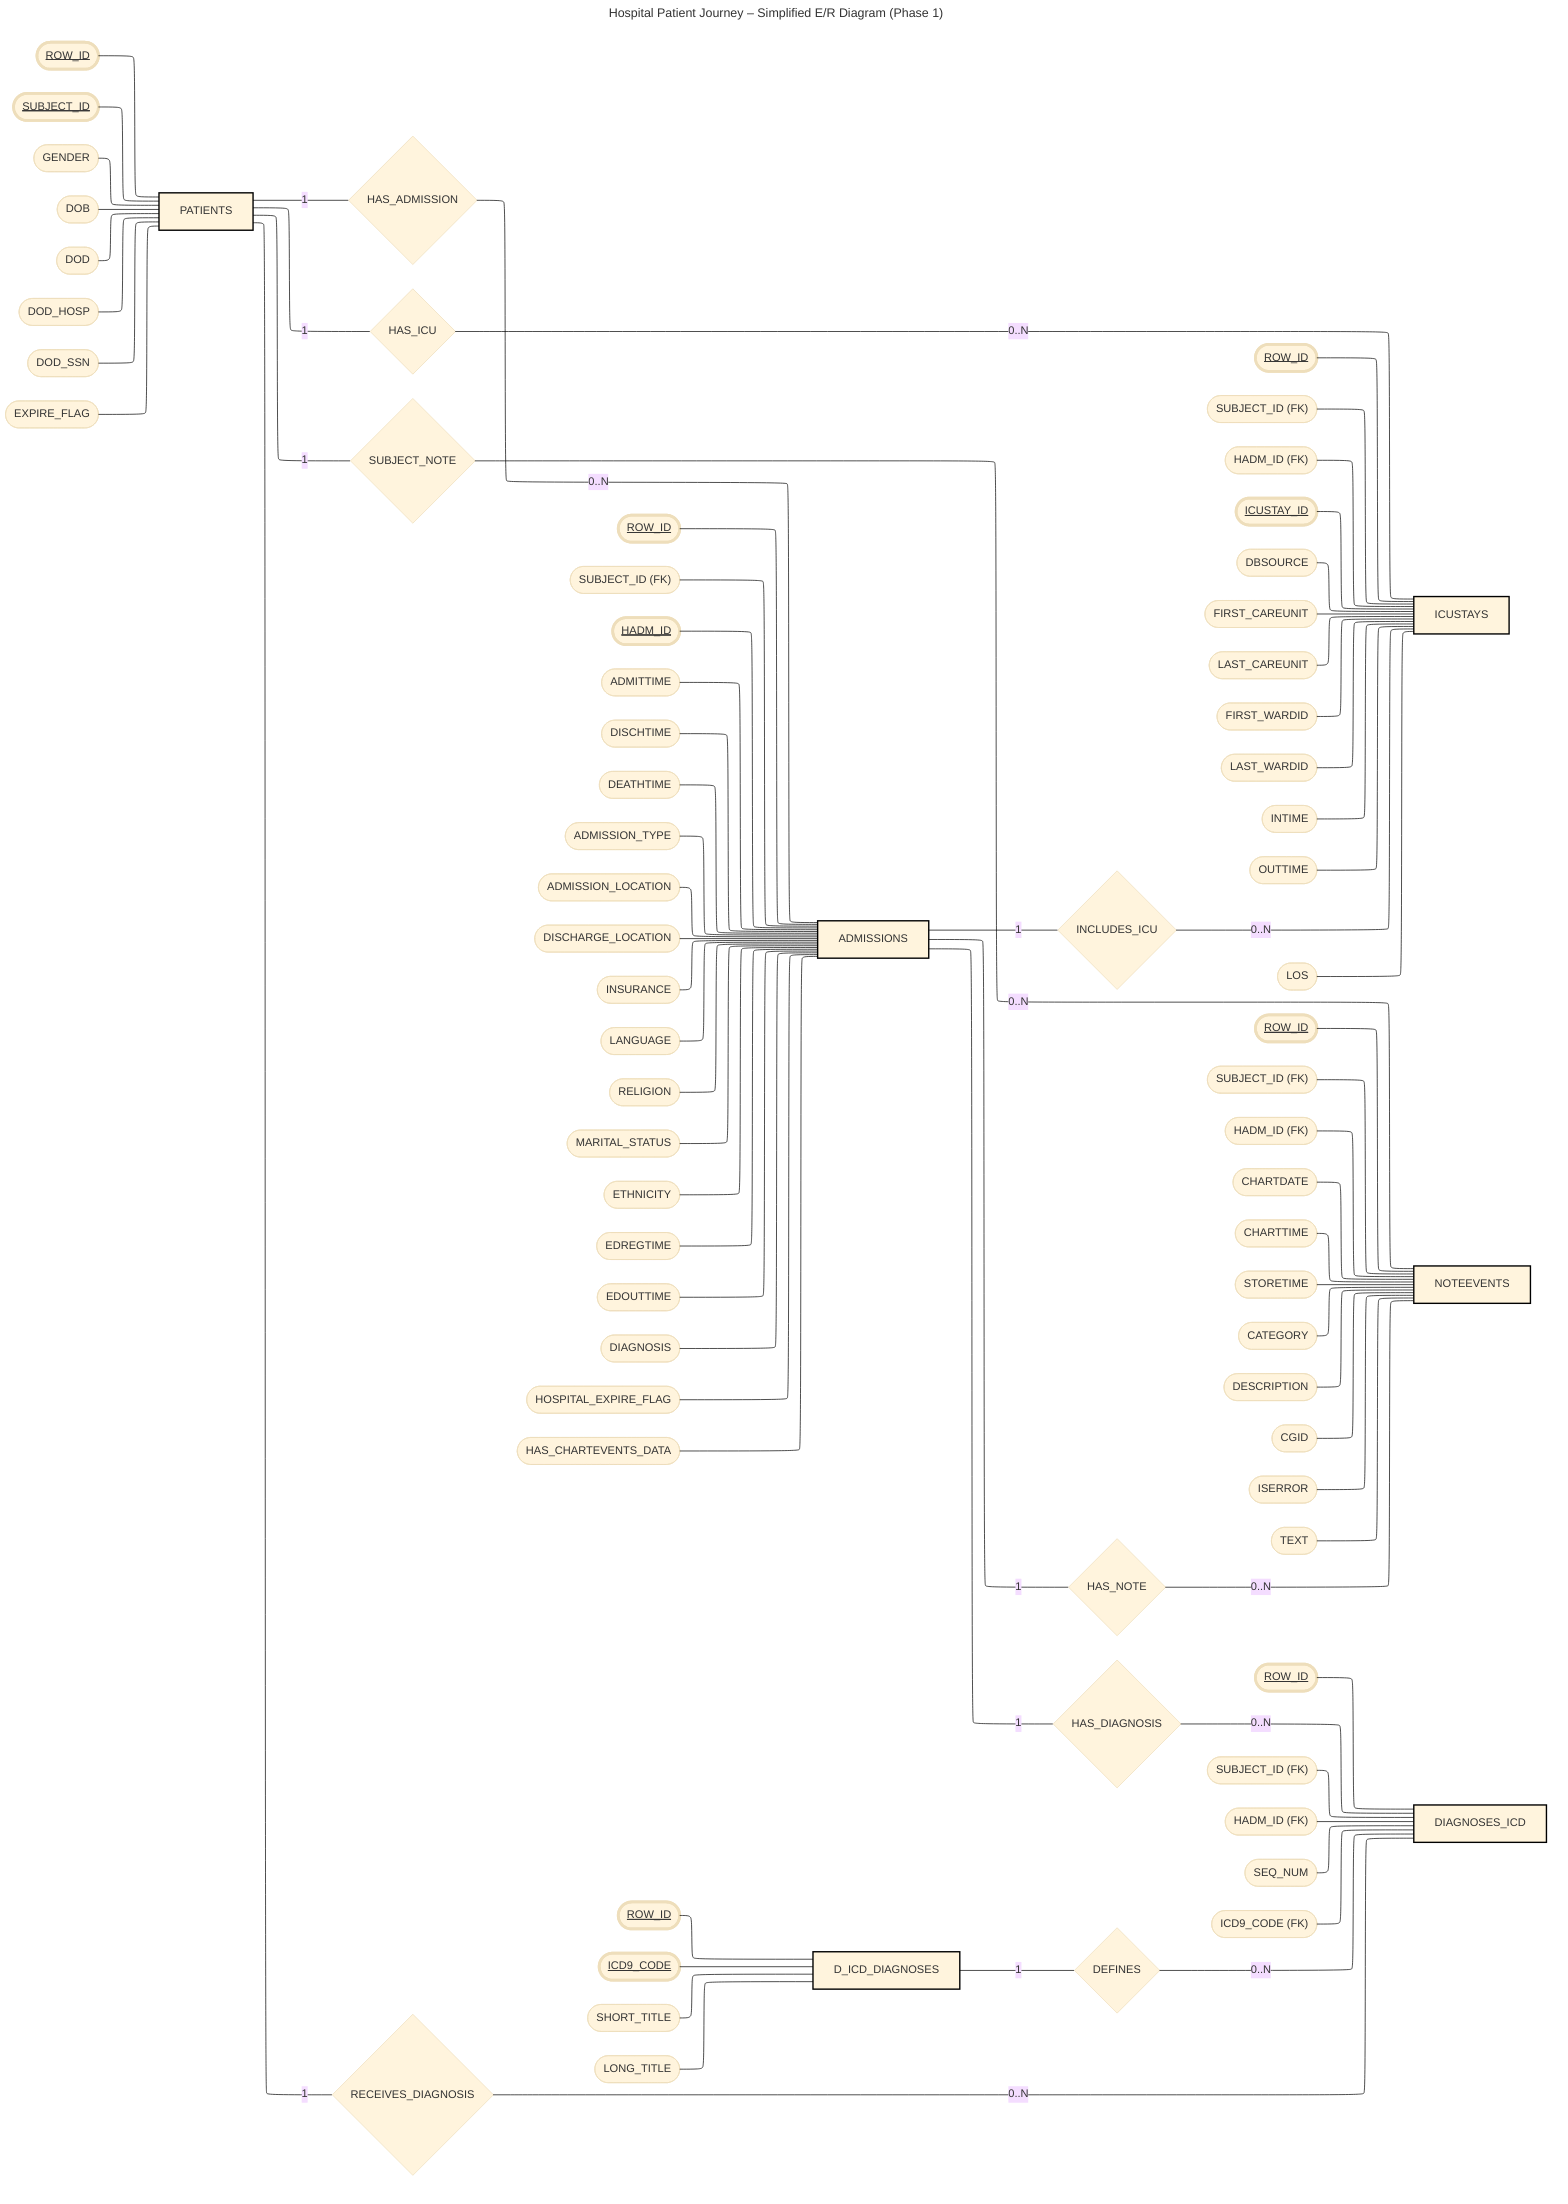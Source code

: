 ---
title: Hospital Patient Journey – Simplified E/R Diagram (Phase 1)
config:
  flowchart:
    layout: LR
    nodeSpacing: 28
    rankSpacing: 24
  layout: elk
---
%%{init: {'theme': 'base', 'themeVariables': { 'background': '#ffffff' }}}%%
flowchart LR
classDef strong stroke:#000,stroke-width:2px
classDef key stroke-width:4px,text-decoration:underline

PAT_ROW(["ROW_ID"]):::key --- PAT["PATIENTS"]:::strong
PAT_ID(["<u>SUBJECT_ID</u>"]):::key --- PAT
PAT_GENDER(["GENDER"]) --- PAT
PAT_DOB(["DOB"]) --- PAT
PAT_DOD(["DOD"]) --- PAT
PAT_DOD_HOSP(["DOD_HOSP"]) --- PAT
PAT_DOD_SSN(["DOD_SSN"]) --- PAT
PAT_EXPIRE(["EXPIRE_FLAG"]) --- PAT

ADM_ROW(["ROW_ID"]):::key --- ADM["ADMISSIONS"]:::strong
ADM_SUBJ(["SUBJECT_ID (FK)"]) --- ADM
ADM_ID(["<u>HADM_ID</u>"]):::key --- ADM
ADM_ADMIT(["ADMITTIME"]) --- ADM
ADM_DISCH(["DISCHTIME"]) --- ADM
ADM_DEATH(["DEATHTIME"]) --- ADM
ADM_TYPE(["ADMISSION_TYPE"]) --- ADM
ADM_LOC(["ADMISSION_LOCATION"]) --- ADM
ADM_DISC_LOC(["DISCHARGE_LOCATION"]) --- ADM
ADM_INS(["INSURANCE"]) --- ADM
ADM_LANG(["LANGUAGE"]) --- ADM
ADM_RELIG(["RELIGION"]) --- ADM
ADM_MARITAL(["MARITAL_STATUS"]) --- ADM
ADM_ETHNIC(["ETHNICITY"]) --- ADM
ADM_EDREG(["EDREGTIME"]) --- ADM
ADM_EDOUT(["EDOUTTIME"]) --- ADM
ADM_DIAG(["DIAGNOSIS"]) --- ADM
ADM_HOSP_EXP(["HOSPITAL_EXPIRE_FLAG"]) --- ADM
ADM_CHART(["HAS_CHARTEVENTS_DATA"]) --- ADM

ICU_ROW(["ROW_ID"]):::key --- ICU["ICUSTAYS"]:::strong
ICU_SUBJ(["SUBJECT_ID (FK)"]) --- ICU
ICU_HADM(["HADM_ID (FK)"]) --- ICU
ICU_ID(["<u>ICUSTAY_ID</u>"]):::key --- ICU
ICU_DB(["DBSOURCE"]) --- ICU
ICU_FIRST(["FIRST_CAREUNIT"]) --- ICU
ICU_LAST(["LAST_CAREUNIT"]) --- ICU
ICU_FIRST_WARD(["FIRST_WARDID"]) --- ICU
ICU_LAST_WARD(["LAST_WARDID"]) --- ICU
ICU_IN(["INTIME"]) --- ICU
ICU_OUT(["OUTTIME"]) --- ICU
ICU_LOS(["LOS"]) --- ICU

NOTE_ID(["<u>ROW_ID</u>"]):::key --- NOTE["NOTEEVENTS"]:::strong
NOTE_SUBJ(["SUBJECT_ID (FK)"]) --- NOTE
NOTE_HADM(["HADM_ID (FK)"]) --- NOTE
NOTE_DATE(["CHARTDATE"]) --- NOTE
NOTE_TIME(["CHARTTIME"]) --- NOTE
NOTE_STORE(["STORETIME"]) --- NOTE
NOTE_CAT(["CATEGORY"]) --- NOTE
NOTE_DESC(["DESCRIPTION"]) --- NOTE
NOTE_CGID(["CGID"]) --- NOTE
NOTE_ERR(["ISERROR"]) --- NOTE
NOTE_TEXT(["TEXT"]) --- NOTE

DIAG_ID(["<u>ROW_ID</u>"]):::key --- DIAG["DIAGNOSES_ICD"]:::strong
DIAG_SUBJ(["SUBJECT_ID (FK)"]) --- DIAG
DIAG_HADM(["HADM_ID (FK)"]) --- DIAG
DIAG_SEQ(["SEQ_NUM"]) --- DIAG
DIAG_CODE(["ICD9_CODE (FK)"]) --- DIAG

ICDD_ROW(["ROW_ID"]):::key --- ICDD["D_ICD_DIAGNOSES"]:::strong
ICDD_CODE(["<u>ICD9_CODE</u>"]):::key --- ICDD
ICDD_SHORT(["SHORT_TITLE"]) --- ICDD
ICDD_LONG(["LONG_TITLE"]) --- ICDD

R_HAS_ADMISSION{HAS_ADMISSION}
PAT -- "1" --- R_HAS_ADMISSION
R_HAS_ADMISSION -- "0..N" --- ADM

R_INCLUDES_ICU{INCLUDES_ICU}
ADM -- "1" --- R_INCLUDES_ICU
R_INCLUDES_ICU -- "0..N" --- ICU

R_HAS_ICU{HAS_ICU}
PAT -- "1" --- R_HAS_ICU
R_HAS_ICU -- "0..N" --- ICU

R_HAS_NOTE{HAS_NOTE}
ADM -- "1" --- R_HAS_NOTE
R_HAS_NOTE -- "0..N" --- NOTE

R_SUBJECT_NOTE{SUBJECT_NOTE}
PAT -- "1" --- R_SUBJECT_NOTE
R_SUBJECT_NOTE -- "0..N" --- NOTE

R_HAS_DIAG{HAS_DIAGNOSIS}
ADM -- "1" --- R_HAS_DIAG
R_HAS_DIAG -- "0..N" --- DIAG

R_RECEIVES_DIAG{RECEIVES_DIAGNOSIS}
PAT -- "1" --- R_RECEIVES_DIAG
R_RECEIVES_DIAG -- "0..N" --- DIAG

R_DEFINES{DEFINES}
ICDD -- "1" --- R_DEFINES
R_DEFINES -- "0..N" --- DIAG